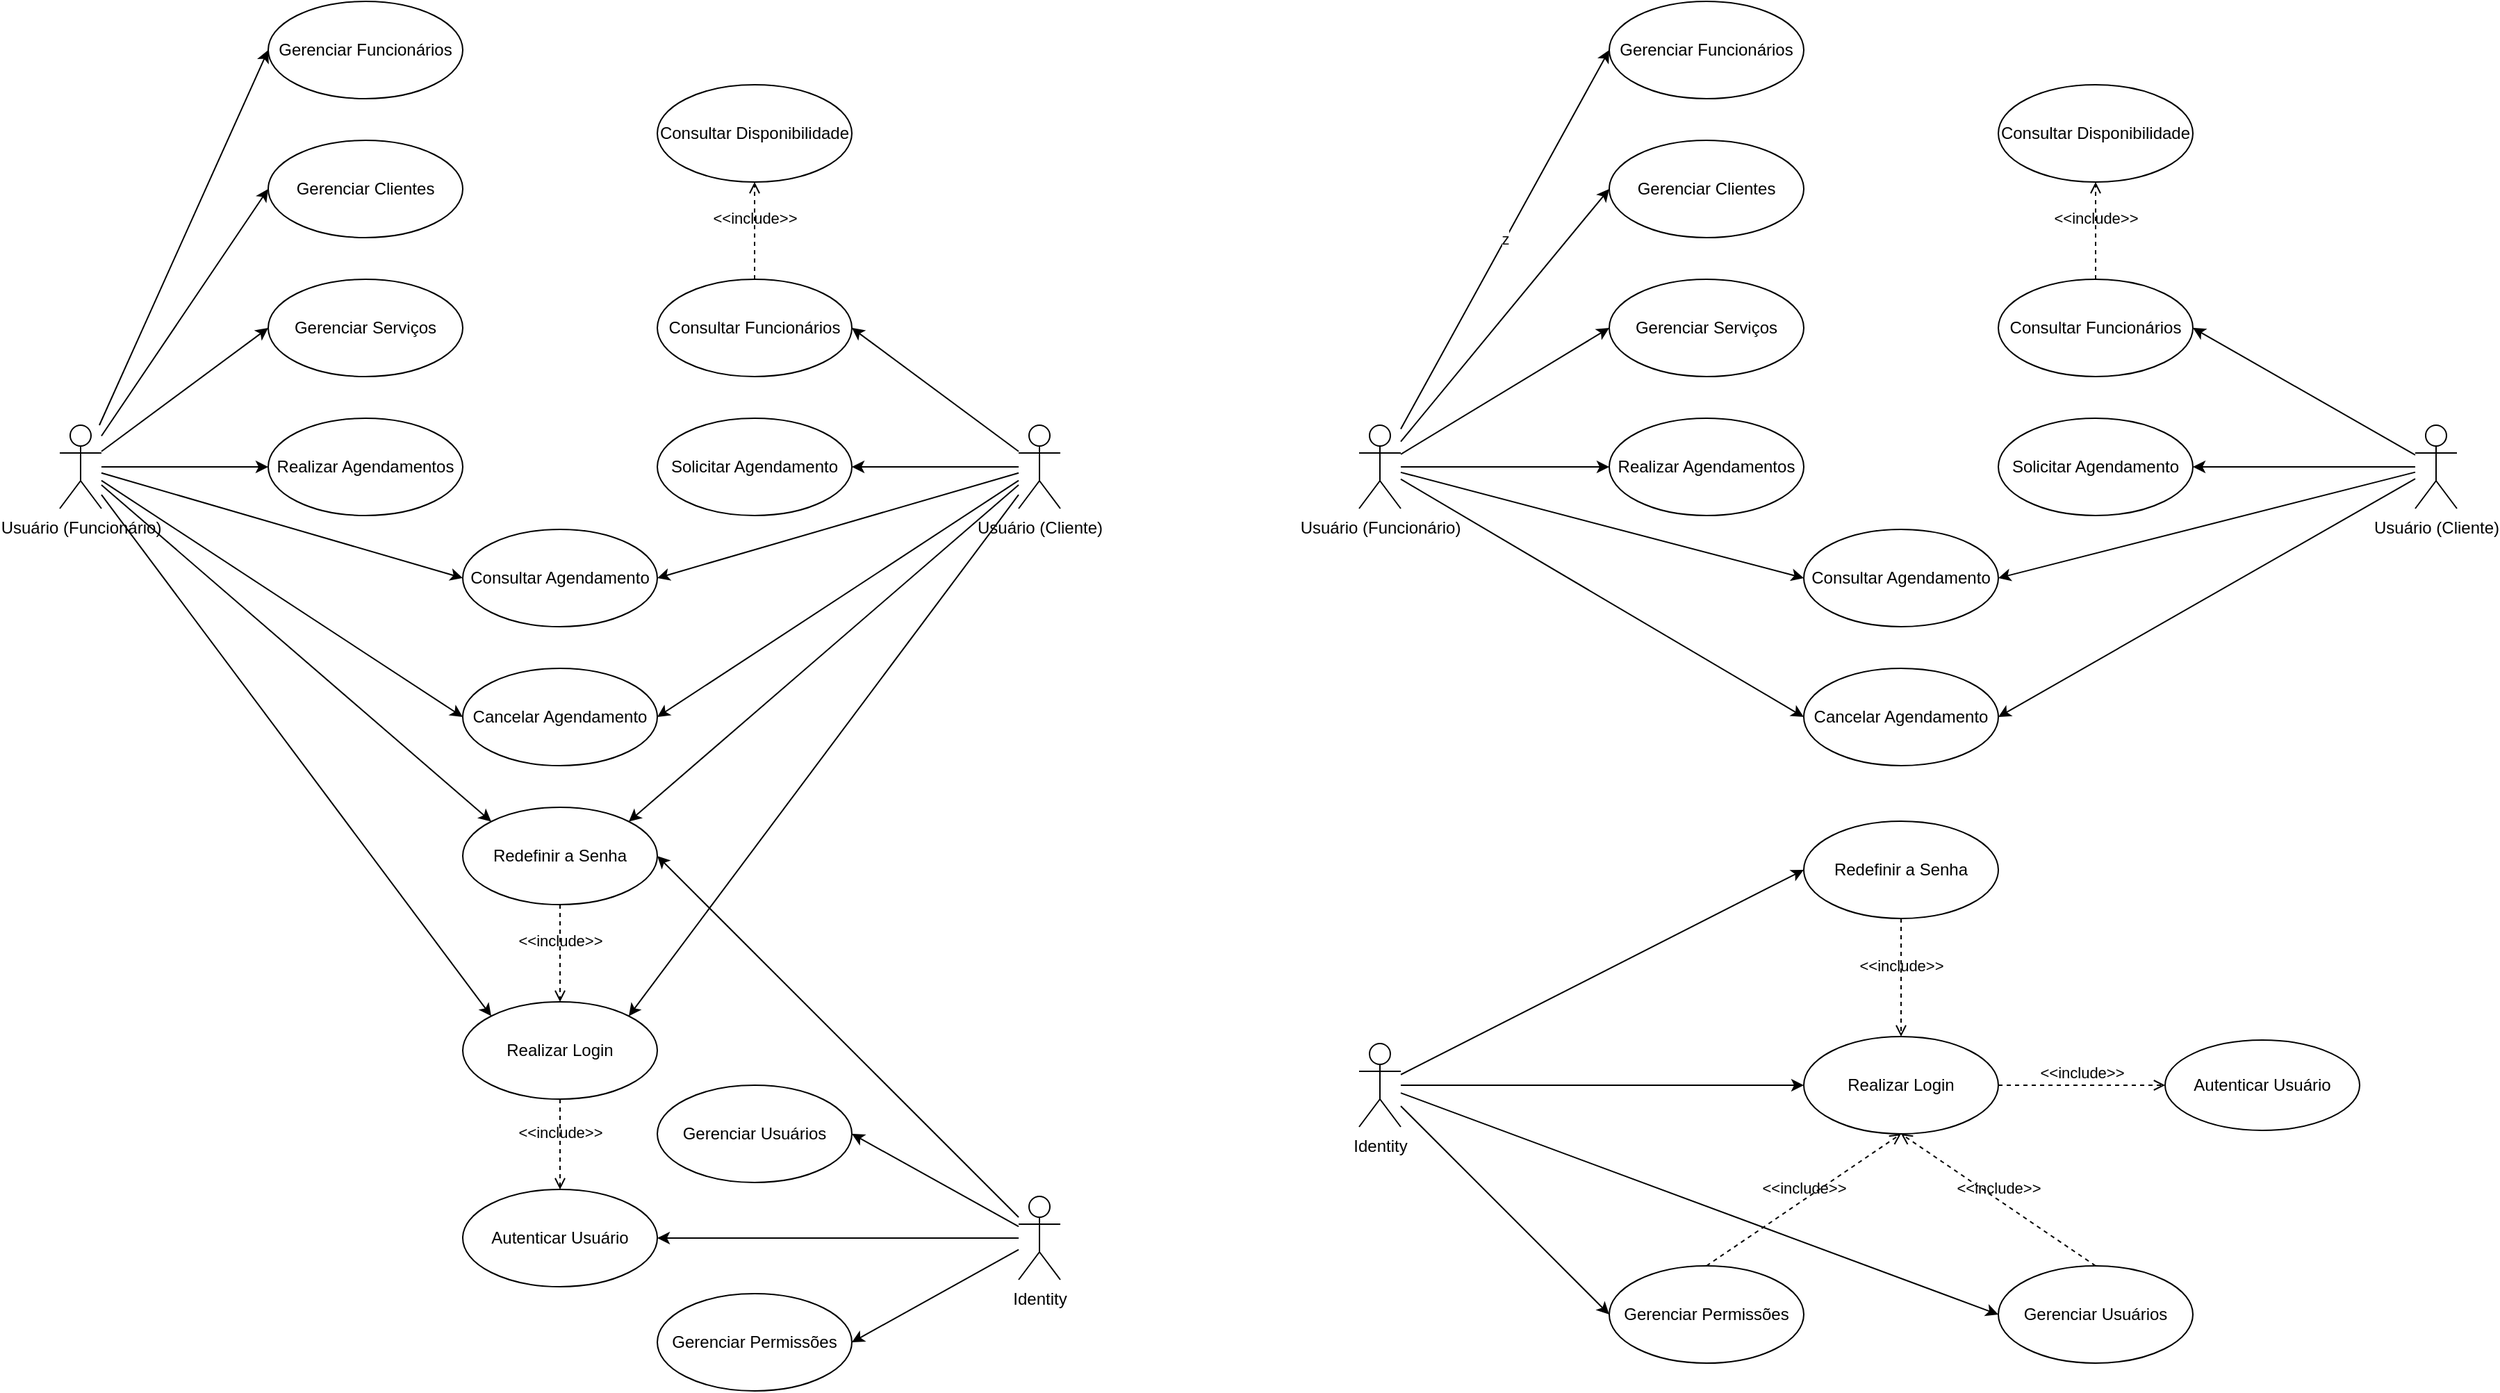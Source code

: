 <mxfile version="24.7.17">
  <diagram id="gLXIPb5slJPB8819sT7-" name="Page-1">
    <mxGraphModel dx="2150" dy="1746" grid="1" gridSize="10" guides="1" tooltips="1" connect="1" arrows="1" fold="1" page="1" pageScale="1" pageWidth="850" pageHeight="1100" math="0" shadow="0">
      <root>
        <mxCell id="0" />
        <mxCell id="1" parent="0" />
        <mxCell id="IgPBCy_m__LWpr7ZJ1GC-1" value="" style="rounded=0;orthogonalLoop=1;jettySize=auto;html=1;entryX=0;entryY=0.5;entryDx=0;entryDy=0;" parent="1" source="IgPBCy_m__LWpr7ZJ1GC-9" target="IgPBCy_m__LWpr7ZJ1GC-10" edge="1">
          <mxGeometry relative="1" as="geometry" />
        </mxCell>
        <mxCell id="IgPBCy_m__LWpr7ZJ1GC-2" style="rounded=0;orthogonalLoop=1;jettySize=auto;html=1;entryX=0;entryY=0.5;entryDx=0;entryDy=0;" parent="1" source="IgPBCy_m__LWpr7ZJ1GC-9" target="IgPBCy_m__LWpr7ZJ1GC-14" edge="1">
          <mxGeometry relative="1" as="geometry" />
        </mxCell>
        <mxCell id="IgPBCy_m__LWpr7ZJ1GC-3" style="rounded=0;orthogonalLoop=1;jettySize=auto;html=1;entryX=0;entryY=0.5;entryDx=0;entryDy=0;" parent="1" source="IgPBCy_m__LWpr7ZJ1GC-9" target="IgPBCy_m__LWpr7ZJ1GC-13" edge="1">
          <mxGeometry relative="1" as="geometry" />
        </mxCell>
        <mxCell id="IgPBCy_m__LWpr7ZJ1GC-4" style="rounded=0;orthogonalLoop=1;jettySize=auto;html=1;entryX=0;entryY=0.5;entryDx=0;entryDy=0;" parent="1" source="IgPBCy_m__LWpr7ZJ1GC-9" target="IgPBCy_m__LWpr7ZJ1GC-34" edge="1">
          <mxGeometry relative="1" as="geometry" />
        </mxCell>
        <mxCell id="IgPBCy_m__LWpr7ZJ1GC-5" style="rounded=0;orthogonalLoop=1;jettySize=auto;html=1;entryX=0;entryY=0.5;entryDx=0;entryDy=0;" parent="1" source="IgPBCy_m__LWpr7ZJ1GC-9" target="IgPBCy_m__LWpr7ZJ1GC-33" edge="1">
          <mxGeometry relative="1" as="geometry" />
        </mxCell>
        <mxCell id="IgPBCy_m__LWpr7ZJ1GC-6" style="rounded=0;orthogonalLoop=1;jettySize=auto;html=1;entryX=0;entryY=0.5;entryDx=0;entryDy=0;" parent="1" source="IgPBCy_m__LWpr7ZJ1GC-9" target="IgPBCy_m__LWpr7ZJ1GC-32" edge="1">
          <mxGeometry relative="1" as="geometry" />
        </mxCell>
        <mxCell id="IgPBCy_m__LWpr7ZJ1GC-7" style="rounded=0;orthogonalLoop=1;jettySize=auto;html=1;entryX=0;entryY=0;entryDx=0;entryDy=0;" parent="1" source="IgPBCy_m__LWpr7ZJ1GC-9" target="IgPBCy_m__LWpr7ZJ1GC-35" edge="1">
          <mxGeometry relative="1" as="geometry" />
        </mxCell>
        <mxCell id="IgPBCy_m__LWpr7ZJ1GC-8" style="rounded=0;orthogonalLoop=1;jettySize=auto;html=1;entryX=0;entryY=0;entryDx=0;entryDy=0;" parent="1" source="IgPBCy_m__LWpr7ZJ1GC-9" target="IgPBCy_m__LWpr7ZJ1GC-31" edge="1">
          <mxGeometry relative="1" as="geometry" />
        </mxCell>
        <mxCell id="IgPBCy_m__LWpr7ZJ1GC-9" value="Usuário (Funcionário)" style="shape=umlActor;verticalLabelPosition=bottom;verticalAlign=top;html=1;" parent="1" vertex="1">
          <mxGeometry x="915" y="345" width="30" height="60" as="geometry" />
        </mxCell>
        <mxCell id="IgPBCy_m__LWpr7ZJ1GC-10" value="Gerenciar Funcionários" style="ellipse;whiteSpace=wrap;html=1;" parent="1" vertex="1">
          <mxGeometry x="1065" y="40" width="140" height="70" as="geometry" />
        </mxCell>
        <mxCell id="IgPBCy_m__LWpr7ZJ1GC-11" value="Gerenciar Usuários" style="ellipse;whiteSpace=wrap;html=1;" parent="1" vertex="1">
          <mxGeometry x="1345" y="820" width="140" height="70" as="geometry" />
        </mxCell>
        <mxCell id="IgPBCy_m__LWpr7ZJ1GC-12" value="Gerenciar Permissões" style="ellipse;whiteSpace=wrap;html=1;" parent="1" vertex="1">
          <mxGeometry x="1345" y="970" width="140" height="70" as="geometry" />
        </mxCell>
        <mxCell id="IgPBCy_m__LWpr7ZJ1GC-13" value="Realizar Agendamentos" style="ellipse;whiteSpace=wrap;html=1;" parent="1" vertex="1">
          <mxGeometry x="1065" y="340" width="140" height="70" as="geometry" />
        </mxCell>
        <mxCell id="IgPBCy_m__LWpr7ZJ1GC-14" value="Gerenciar Clientes" style="ellipse;whiteSpace=wrap;html=1;" parent="1" vertex="1">
          <mxGeometry x="1065" y="140" width="140" height="70" as="geometry" />
        </mxCell>
        <mxCell id="IgPBCy_m__LWpr7ZJ1GC-15" style="rounded=0;orthogonalLoop=1;jettySize=auto;html=1;strokeColor=default;entryX=1;entryY=0.5;entryDx=0;entryDy=0;" parent="1" source="IgPBCy_m__LWpr7ZJ1GC-19" target="IgPBCy_m__LWpr7ZJ1GC-11" edge="1">
          <mxGeometry relative="1" as="geometry">
            <mxPoint x="1605" y="615" as="targetPoint" />
          </mxGeometry>
        </mxCell>
        <mxCell id="IgPBCy_m__LWpr7ZJ1GC-16" style="rounded=0;orthogonalLoop=1;jettySize=auto;html=1;entryX=1;entryY=0.5;entryDx=0;entryDy=0;strokeColor=default;" parent="1" source="IgPBCy_m__LWpr7ZJ1GC-19" target="IgPBCy_m__LWpr7ZJ1GC-12" edge="1">
          <mxGeometry relative="1" as="geometry" />
        </mxCell>
        <mxCell id="IgPBCy_m__LWpr7ZJ1GC-17" style="rounded=0;orthogonalLoop=1;jettySize=auto;html=1;entryX=1;entryY=0.5;entryDx=0;entryDy=0;" parent="1" source="IgPBCy_m__LWpr7ZJ1GC-19" target="IgPBCy_m__LWpr7ZJ1GC-36" edge="1">
          <mxGeometry relative="1" as="geometry" />
        </mxCell>
        <mxCell id="IgPBCy_m__LWpr7ZJ1GC-18" style="rounded=0;orthogonalLoop=1;jettySize=auto;html=1;entryX=1;entryY=0.5;entryDx=0;entryDy=0;" parent="1" source="IgPBCy_m__LWpr7ZJ1GC-19" target="IgPBCy_m__LWpr7ZJ1GC-35" edge="1">
          <mxGeometry relative="1" as="geometry" />
        </mxCell>
        <mxCell id="IgPBCy_m__LWpr7ZJ1GC-19" value="Identity" style="shape=umlActor;verticalLabelPosition=bottom;verticalAlign=top;html=1;" parent="1" vertex="1">
          <mxGeometry x="1605" y="900" width="30" height="60" as="geometry" />
        </mxCell>
        <mxCell id="IgPBCy_m__LWpr7ZJ1GC-20" style="rounded=0;orthogonalLoop=1;jettySize=auto;html=1;entryX=1;entryY=0.5;entryDx=0;entryDy=0;" parent="1" source="IgPBCy_m__LWpr7ZJ1GC-26" target="IgPBCy_m__LWpr7ZJ1GC-27" edge="1">
          <mxGeometry relative="1" as="geometry" />
        </mxCell>
        <mxCell id="IgPBCy_m__LWpr7ZJ1GC-21" style="rounded=0;orthogonalLoop=1;jettySize=auto;html=1;entryX=1;entryY=0.5;entryDx=0;entryDy=0;" parent="1" source="IgPBCy_m__LWpr7ZJ1GC-26" target="IgPBCy_m__LWpr7ZJ1GC-28" edge="1">
          <mxGeometry relative="1" as="geometry" />
        </mxCell>
        <mxCell id="IgPBCy_m__LWpr7ZJ1GC-22" style="rounded=0;orthogonalLoop=1;jettySize=auto;html=1;entryX=1;entryY=0.5;entryDx=0;entryDy=0;" parent="1" source="IgPBCy_m__LWpr7ZJ1GC-26" target="IgPBCy_m__LWpr7ZJ1GC-33" edge="1">
          <mxGeometry relative="1" as="geometry" />
        </mxCell>
        <mxCell id="IgPBCy_m__LWpr7ZJ1GC-23" style="rounded=0;orthogonalLoop=1;jettySize=auto;html=1;entryX=1;entryY=0.5;entryDx=0;entryDy=0;" parent="1" source="IgPBCy_m__LWpr7ZJ1GC-26" target="IgPBCy_m__LWpr7ZJ1GC-32" edge="1">
          <mxGeometry relative="1" as="geometry" />
        </mxCell>
        <mxCell id="IgPBCy_m__LWpr7ZJ1GC-24" style="rounded=0;orthogonalLoop=1;jettySize=auto;html=1;entryX=1;entryY=0;entryDx=0;entryDy=0;" parent="1" source="IgPBCy_m__LWpr7ZJ1GC-26" target="IgPBCy_m__LWpr7ZJ1GC-35" edge="1">
          <mxGeometry relative="1" as="geometry" />
        </mxCell>
        <mxCell id="IgPBCy_m__LWpr7ZJ1GC-25" style="rounded=0;orthogonalLoop=1;jettySize=auto;html=1;entryX=1;entryY=0;entryDx=0;entryDy=0;" parent="1" source="IgPBCy_m__LWpr7ZJ1GC-26" target="IgPBCy_m__LWpr7ZJ1GC-31" edge="1">
          <mxGeometry relative="1" as="geometry" />
        </mxCell>
        <mxCell id="IgPBCy_m__LWpr7ZJ1GC-26" value="Usuário (Cliente)" style="shape=umlActor;verticalLabelPosition=bottom;verticalAlign=top;html=1;" parent="1" vertex="1">
          <mxGeometry x="1605" y="345" width="30" height="60" as="geometry" />
        </mxCell>
        <mxCell id="IgPBCy_m__LWpr7ZJ1GC-27" value="Solicitar Agendamento" style="ellipse;whiteSpace=wrap;html=1;" parent="1" vertex="1">
          <mxGeometry x="1345" y="340" width="140" height="70" as="geometry" />
        </mxCell>
        <mxCell id="IgPBCy_m__LWpr7ZJ1GC-28" value="Consultar Funcionários" style="ellipse;whiteSpace=wrap;html=1;" parent="1" vertex="1">
          <mxGeometry x="1345" y="240" width="140" height="70" as="geometry" />
        </mxCell>
        <mxCell id="IgPBCy_m__LWpr7ZJ1GC-29" value="Consultar Disponibilidade" style="ellipse;whiteSpace=wrap;html=1;" parent="1" vertex="1">
          <mxGeometry x="1345" y="100" width="140" height="70" as="geometry" />
        </mxCell>
        <mxCell id="IgPBCy_m__LWpr7ZJ1GC-30" value="&amp;lt;&amp;lt;include&amp;gt;&amp;gt;" style="html=1;verticalAlign=bottom;labelBackgroundColor=none;endArrow=open;endFill=0;dashed=1;rounded=0;entryX=0.5;entryY=1;entryDx=0;entryDy=0;" parent="1" source="IgPBCy_m__LWpr7ZJ1GC-28" target="IgPBCy_m__LWpr7ZJ1GC-29" edge="1">
          <mxGeometry width="160" relative="1" as="geometry">
            <mxPoint x="2235" y="785" as="sourcePoint" />
            <mxPoint x="2395" y="785" as="targetPoint" />
          </mxGeometry>
        </mxCell>
        <mxCell id="IgPBCy_m__LWpr7ZJ1GC-31" value="Realizar Login" style="ellipse;whiteSpace=wrap;html=1;" parent="1" vertex="1">
          <mxGeometry x="1205" y="760" width="140" height="70" as="geometry" />
        </mxCell>
        <mxCell id="IgPBCy_m__LWpr7ZJ1GC-32" value="Cancelar Agendamento" style="ellipse;whiteSpace=wrap;html=1;" parent="1" vertex="1">
          <mxGeometry x="1205" y="520" width="140" height="70" as="geometry" />
        </mxCell>
        <mxCell id="IgPBCy_m__LWpr7ZJ1GC-33" value="Consultar Agendamento" style="ellipse;whiteSpace=wrap;html=1;" parent="1" vertex="1">
          <mxGeometry x="1205" y="420" width="140" height="70" as="geometry" />
        </mxCell>
        <mxCell id="IgPBCy_m__LWpr7ZJ1GC-34" value="Gerenciar Serviços" style="ellipse;whiteSpace=wrap;html=1;" parent="1" vertex="1">
          <mxGeometry x="1065" y="240" width="140" height="70" as="geometry" />
        </mxCell>
        <mxCell id="IgPBCy_m__LWpr7ZJ1GC-35" value="Redefinir a Senha" style="ellipse;whiteSpace=wrap;html=1;" parent="1" vertex="1">
          <mxGeometry x="1205" y="620" width="140" height="70" as="geometry" />
        </mxCell>
        <mxCell id="IgPBCy_m__LWpr7ZJ1GC-36" value="Autenticar Usuário" style="ellipse;whiteSpace=wrap;html=1;" parent="1" vertex="1">
          <mxGeometry x="1205" y="895" width="140" height="70" as="geometry" />
        </mxCell>
        <mxCell id="IgPBCy_m__LWpr7ZJ1GC-37" value="&amp;lt;&amp;lt;include&amp;gt;&amp;gt;" style="html=1;verticalAlign=bottom;labelBackgroundColor=none;endArrow=open;endFill=0;dashed=1;rounded=0;exitX=0.5;exitY=1;exitDx=0;exitDy=0;entryX=0.5;entryY=0;entryDx=0;entryDy=0;" parent="1" source="IgPBCy_m__LWpr7ZJ1GC-31" target="IgPBCy_m__LWpr7ZJ1GC-36" edge="1">
          <mxGeometry width="160" relative="1" as="geometry">
            <mxPoint x="1995" y="555" as="sourcePoint" />
            <mxPoint x="1985" y="835" as="targetPoint" />
          </mxGeometry>
        </mxCell>
        <mxCell id="IgPBCy_m__LWpr7ZJ1GC-38" value="&amp;lt;&amp;lt;include&amp;gt;&amp;gt;" style="html=1;verticalAlign=bottom;labelBackgroundColor=none;endArrow=open;endFill=0;dashed=1;rounded=0;exitX=0.5;exitY=1;exitDx=0;exitDy=0;entryX=0.5;entryY=0;entryDx=0;entryDy=0;" parent="1" source="IgPBCy_m__LWpr7ZJ1GC-35" target="IgPBCy_m__LWpr7ZJ1GC-31" edge="1">
          <mxGeometry width="160" relative="1" as="geometry">
            <mxPoint x="935" y="790" as="sourcePoint" />
            <mxPoint x="1095" y="790" as="targetPoint" />
          </mxGeometry>
        </mxCell>
        <mxCell id="gEnCl-tk_WYCQTeNqFJi-36" value="z" style="rounded=0;orthogonalLoop=1;jettySize=auto;html=1;entryX=0;entryY=0.5;entryDx=0;entryDy=0;" edge="1" parent="1" source="gEnCl-tk_WYCQTeNqFJi-42" target="gEnCl-tk_WYCQTeNqFJi-43">
          <mxGeometry relative="1" as="geometry" />
        </mxCell>
        <mxCell id="gEnCl-tk_WYCQTeNqFJi-37" style="rounded=0;orthogonalLoop=1;jettySize=auto;html=1;entryX=0;entryY=0.5;entryDx=0;entryDy=0;" edge="1" parent="1" source="gEnCl-tk_WYCQTeNqFJi-42" target="gEnCl-tk_WYCQTeNqFJi-45">
          <mxGeometry relative="1" as="geometry" />
        </mxCell>
        <mxCell id="gEnCl-tk_WYCQTeNqFJi-38" style="rounded=0;orthogonalLoop=1;jettySize=auto;html=1;entryX=0;entryY=0.5;entryDx=0;entryDy=0;" edge="1" parent="1" source="gEnCl-tk_WYCQTeNqFJi-42" target="gEnCl-tk_WYCQTeNqFJi-44">
          <mxGeometry relative="1" as="geometry" />
        </mxCell>
        <mxCell id="gEnCl-tk_WYCQTeNqFJi-39" style="rounded=0;orthogonalLoop=1;jettySize=auto;html=1;entryX=0;entryY=0.5;entryDx=0;entryDy=0;" edge="1" parent="1" source="gEnCl-tk_WYCQTeNqFJi-42" target="gEnCl-tk_WYCQTeNqFJi-57">
          <mxGeometry relative="1" as="geometry" />
        </mxCell>
        <mxCell id="gEnCl-tk_WYCQTeNqFJi-40" style="rounded=0;orthogonalLoop=1;jettySize=auto;html=1;entryX=0;entryY=0.5;entryDx=0;entryDy=0;" edge="1" parent="1" source="gEnCl-tk_WYCQTeNqFJi-42" target="gEnCl-tk_WYCQTeNqFJi-56">
          <mxGeometry relative="1" as="geometry" />
        </mxCell>
        <mxCell id="gEnCl-tk_WYCQTeNqFJi-41" style="rounded=0;orthogonalLoop=1;jettySize=auto;html=1;entryX=0;entryY=0.5;entryDx=0;entryDy=0;" edge="1" parent="1" source="gEnCl-tk_WYCQTeNqFJi-42" target="gEnCl-tk_WYCQTeNqFJi-55">
          <mxGeometry relative="1" as="geometry" />
        </mxCell>
        <mxCell id="gEnCl-tk_WYCQTeNqFJi-42" value="Usuário (Funcionário)" style="shape=umlActor;verticalLabelPosition=bottom;verticalAlign=top;html=1;" vertex="1" parent="1">
          <mxGeometry x="1850" y="345" width="30" height="60" as="geometry" />
        </mxCell>
        <mxCell id="gEnCl-tk_WYCQTeNqFJi-43" value="Gerenciar Funcionários" style="ellipse;whiteSpace=wrap;html=1;" vertex="1" parent="1">
          <mxGeometry x="2030" y="40" width="140" height="70" as="geometry" />
        </mxCell>
        <mxCell id="gEnCl-tk_WYCQTeNqFJi-44" value="Realizar Agendamentos" style="ellipse;whiteSpace=wrap;html=1;" vertex="1" parent="1">
          <mxGeometry x="2030" y="340" width="140" height="70" as="geometry" />
        </mxCell>
        <mxCell id="gEnCl-tk_WYCQTeNqFJi-45" value="Gerenciar Clientes" style="ellipse;whiteSpace=wrap;html=1;" vertex="1" parent="1">
          <mxGeometry x="2030" y="140" width="140" height="70" as="geometry" />
        </mxCell>
        <mxCell id="gEnCl-tk_WYCQTeNqFJi-46" style="rounded=0;orthogonalLoop=1;jettySize=auto;html=1;entryX=1;entryY=0.5;entryDx=0;entryDy=0;" edge="1" parent="1" source="gEnCl-tk_WYCQTeNqFJi-50" target="gEnCl-tk_WYCQTeNqFJi-51">
          <mxGeometry relative="1" as="geometry" />
        </mxCell>
        <mxCell id="gEnCl-tk_WYCQTeNqFJi-47" style="rounded=0;orthogonalLoop=1;jettySize=auto;html=1;entryX=1;entryY=0.5;entryDx=0;entryDy=0;" edge="1" parent="1" source="gEnCl-tk_WYCQTeNqFJi-50" target="gEnCl-tk_WYCQTeNqFJi-52">
          <mxGeometry relative="1" as="geometry" />
        </mxCell>
        <mxCell id="gEnCl-tk_WYCQTeNqFJi-48" style="rounded=0;orthogonalLoop=1;jettySize=auto;html=1;entryX=1;entryY=0.5;entryDx=0;entryDy=0;" edge="1" parent="1" source="gEnCl-tk_WYCQTeNqFJi-50" target="gEnCl-tk_WYCQTeNqFJi-56">
          <mxGeometry relative="1" as="geometry" />
        </mxCell>
        <mxCell id="gEnCl-tk_WYCQTeNqFJi-49" style="rounded=0;orthogonalLoop=1;jettySize=auto;html=1;entryX=1;entryY=0.5;entryDx=0;entryDy=0;" edge="1" parent="1" source="gEnCl-tk_WYCQTeNqFJi-50" target="gEnCl-tk_WYCQTeNqFJi-55">
          <mxGeometry relative="1" as="geometry" />
        </mxCell>
        <mxCell id="gEnCl-tk_WYCQTeNqFJi-50" value="Usuário (Cliente)" style="shape=umlActor;verticalLabelPosition=bottom;verticalAlign=top;html=1;" vertex="1" parent="1">
          <mxGeometry x="2610" y="345" width="30" height="60" as="geometry" />
        </mxCell>
        <mxCell id="gEnCl-tk_WYCQTeNqFJi-51" value="Solicitar Agendamento" style="ellipse;whiteSpace=wrap;html=1;" vertex="1" parent="1">
          <mxGeometry x="2310" y="340" width="140" height="70" as="geometry" />
        </mxCell>
        <mxCell id="gEnCl-tk_WYCQTeNqFJi-52" value="Consultar Funcionários" style="ellipse;whiteSpace=wrap;html=1;" vertex="1" parent="1">
          <mxGeometry x="2310" y="240" width="140" height="70" as="geometry" />
        </mxCell>
        <mxCell id="gEnCl-tk_WYCQTeNqFJi-53" value="Consultar Disponibilidade" style="ellipse;whiteSpace=wrap;html=1;" vertex="1" parent="1">
          <mxGeometry x="2310" y="100" width="140" height="70" as="geometry" />
        </mxCell>
        <mxCell id="gEnCl-tk_WYCQTeNqFJi-54" value="&amp;lt;&amp;lt;include&amp;gt;&amp;gt;" style="html=1;verticalAlign=bottom;labelBackgroundColor=none;endArrow=open;endFill=0;dashed=1;rounded=0;entryX=0.5;entryY=1;entryDx=0;entryDy=0;" edge="1" parent="1" source="gEnCl-tk_WYCQTeNqFJi-52" target="gEnCl-tk_WYCQTeNqFJi-53">
          <mxGeometry width="160" relative="1" as="geometry">
            <mxPoint x="3200" y="785" as="sourcePoint" />
            <mxPoint x="3360" y="785" as="targetPoint" />
          </mxGeometry>
        </mxCell>
        <mxCell id="gEnCl-tk_WYCQTeNqFJi-55" value="Cancelar Agendamento" style="ellipse;whiteSpace=wrap;html=1;" vertex="1" parent="1">
          <mxGeometry x="2170" y="520" width="140" height="70" as="geometry" />
        </mxCell>
        <mxCell id="gEnCl-tk_WYCQTeNqFJi-56" value="Consultar Agendamento" style="ellipse;whiteSpace=wrap;html=1;" vertex="1" parent="1">
          <mxGeometry x="2170" y="420" width="140" height="70" as="geometry" />
        </mxCell>
        <mxCell id="gEnCl-tk_WYCQTeNqFJi-57" value="Gerenciar Serviços" style="ellipse;whiteSpace=wrap;html=1;" vertex="1" parent="1">
          <mxGeometry x="2030" y="240" width="140" height="70" as="geometry" />
        </mxCell>
        <mxCell id="gEnCl-tk_WYCQTeNqFJi-58" value="Gerenciar Usuários" style="ellipse;whiteSpace=wrap;html=1;" vertex="1" parent="1">
          <mxGeometry x="2310" y="950" width="140" height="70" as="geometry" />
        </mxCell>
        <mxCell id="gEnCl-tk_WYCQTeNqFJi-59" value="Gerenciar Permissões" style="ellipse;whiteSpace=wrap;html=1;" vertex="1" parent="1">
          <mxGeometry x="2030" y="950" width="140" height="70" as="geometry" />
        </mxCell>
        <mxCell id="gEnCl-tk_WYCQTeNqFJi-60" style="rounded=0;orthogonalLoop=1;jettySize=auto;html=1;strokeColor=default;entryX=0;entryY=0.5;entryDx=0;entryDy=0;" edge="1" parent="1" source="gEnCl-tk_WYCQTeNqFJi-64" target="gEnCl-tk_WYCQTeNqFJi-58">
          <mxGeometry relative="1" as="geometry">
            <mxPoint x="2290" y="470" as="targetPoint" />
          </mxGeometry>
        </mxCell>
        <mxCell id="gEnCl-tk_WYCQTeNqFJi-61" style="rounded=0;orthogonalLoop=1;jettySize=auto;html=1;strokeColor=default;entryX=0;entryY=0.5;entryDx=0;entryDy=0;" edge="1" parent="1" source="gEnCl-tk_WYCQTeNqFJi-64" target="gEnCl-tk_WYCQTeNqFJi-59">
          <mxGeometry relative="1" as="geometry">
            <mxPoint x="2150" y="945" as="targetPoint" />
          </mxGeometry>
        </mxCell>
        <mxCell id="gEnCl-tk_WYCQTeNqFJi-62" style="rounded=0;orthogonalLoop=1;jettySize=auto;html=1;entryX=0;entryY=0.5;entryDx=0;entryDy=0;" edge="1" parent="1" source="gEnCl-tk_WYCQTeNqFJi-64" target="gEnCl-tk_WYCQTeNqFJi-66">
          <mxGeometry relative="1" as="geometry">
            <Array as="points" />
          </mxGeometry>
        </mxCell>
        <mxCell id="gEnCl-tk_WYCQTeNqFJi-63" style="rounded=0;orthogonalLoop=1;jettySize=auto;html=1;entryX=0;entryY=0.5;entryDx=0;entryDy=0;" edge="1" parent="1" source="gEnCl-tk_WYCQTeNqFJi-64" target="gEnCl-tk_WYCQTeNqFJi-65">
          <mxGeometry relative="1" as="geometry" />
        </mxCell>
        <mxCell id="gEnCl-tk_WYCQTeNqFJi-64" value="Identity" style="shape=umlActor;verticalLabelPosition=bottom;verticalAlign=top;html=1;" vertex="1" parent="1">
          <mxGeometry x="1850" y="790" width="30" height="60" as="geometry" />
        </mxCell>
        <mxCell id="gEnCl-tk_WYCQTeNqFJi-65" value="Realizar Login" style="ellipse;whiteSpace=wrap;html=1;" vertex="1" parent="1">
          <mxGeometry x="2170" y="785" width="140" height="70" as="geometry" />
        </mxCell>
        <mxCell id="gEnCl-tk_WYCQTeNqFJi-66" value="Redefinir a Senha" style="ellipse;whiteSpace=wrap;html=1;" vertex="1" parent="1">
          <mxGeometry x="2170" y="630" width="140" height="70" as="geometry" />
        </mxCell>
        <mxCell id="gEnCl-tk_WYCQTeNqFJi-67" value="Autenticar Usuário" style="ellipse;whiteSpace=wrap;html=1;" vertex="1" parent="1">
          <mxGeometry x="2430" y="787.5" width="140" height="65" as="geometry" />
        </mxCell>
        <mxCell id="gEnCl-tk_WYCQTeNqFJi-68" value="&amp;lt;&amp;lt;include&amp;gt;&amp;gt;" style="html=1;verticalAlign=bottom;labelBackgroundColor=none;endArrow=open;endFill=0;dashed=1;rounded=0;entryX=0;entryY=0.5;entryDx=0;entryDy=0;exitX=1;exitY=0.5;exitDx=0;exitDy=0;" edge="1" parent="1" source="gEnCl-tk_WYCQTeNqFJi-65" target="gEnCl-tk_WYCQTeNqFJi-67">
          <mxGeometry width="160" relative="1" as="geometry">
            <mxPoint x="2150" y="810" as="sourcePoint" />
            <mxPoint x="2790" y="700" as="targetPoint" />
          </mxGeometry>
        </mxCell>
        <mxCell id="gEnCl-tk_WYCQTeNqFJi-69" value="&amp;lt;&amp;lt;include&amp;gt;&amp;gt;" style="html=1;verticalAlign=bottom;labelBackgroundColor=none;endArrow=open;endFill=0;dashed=1;rounded=0;exitX=0.5;exitY=1;exitDx=0;exitDy=0;entryX=0.5;entryY=0;entryDx=0;entryDy=0;" edge="1" parent="1" source="gEnCl-tk_WYCQTeNqFJi-66" target="gEnCl-tk_WYCQTeNqFJi-65">
          <mxGeometry width="160" relative="1" as="geometry">
            <mxPoint x="1740" y="655" as="sourcePoint" />
            <mxPoint x="1900" y="655" as="targetPoint" />
          </mxGeometry>
        </mxCell>
        <mxCell id="gEnCl-tk_WYCQTeNqFJi-70" value="&amp;lt;&amp;lt;include&amp;gt;&amp;gt;" style="html=1;verticalAlign=bottom;labelBackgroundColor=none;endArrow=open;endFill=0;dashed=1;rounded=0;exitX=0.5;exitY=0;exitDx=0;exitDy=0;entryX=0.5;entryY=1;entryDx=0;entryDy=0;" edge="1" parent="1" source="gEnCl-tk_WYCQTeNqFJi-59" target="gEnCl-tk_WYCQTeNqFJi-65">
          <mxGeometry width="160" relative="1" as="geometry">
            <mxPoint x="2240" y="860" as="sourcePoint" />
            <mxPoint x="2130" y="910" as="targetPoint" />
          </mxGeometry>
        </mxCell>
        <mxCell id="gEnCl-tk_WYCQTeNqFJi-71" value="&amp;lt;&amp;lt;include&amp;gt;&amp;gt;" style="html=1;verticalAlign=bottom;labelBackgroundColor=none;endArrow=open;endFill=0;dashed=1;rounded=0;exitX=0.5;exitY=0;exitDx=0;exitDy=0;entryX=0.5;entryY=1;entryDx=0;entryDy=0;" edge="1" parent="1" source="gEnCl-tk_WYCQTeNqFJi-58" target="gEnCl-tk_WYCQTeNqFJi-65">
          <mxGeometry width="160" relative="1" as="geometry">
            <mxPoint x="2230" y="880" as="sourcePoint" />
            <mxPoint x="2230" y="810" as="targetPoint" />
          </mxGeometry>
        </mxCell>
      </root>
    </mxGraphModel>
  </diagram>
</mxfile>
